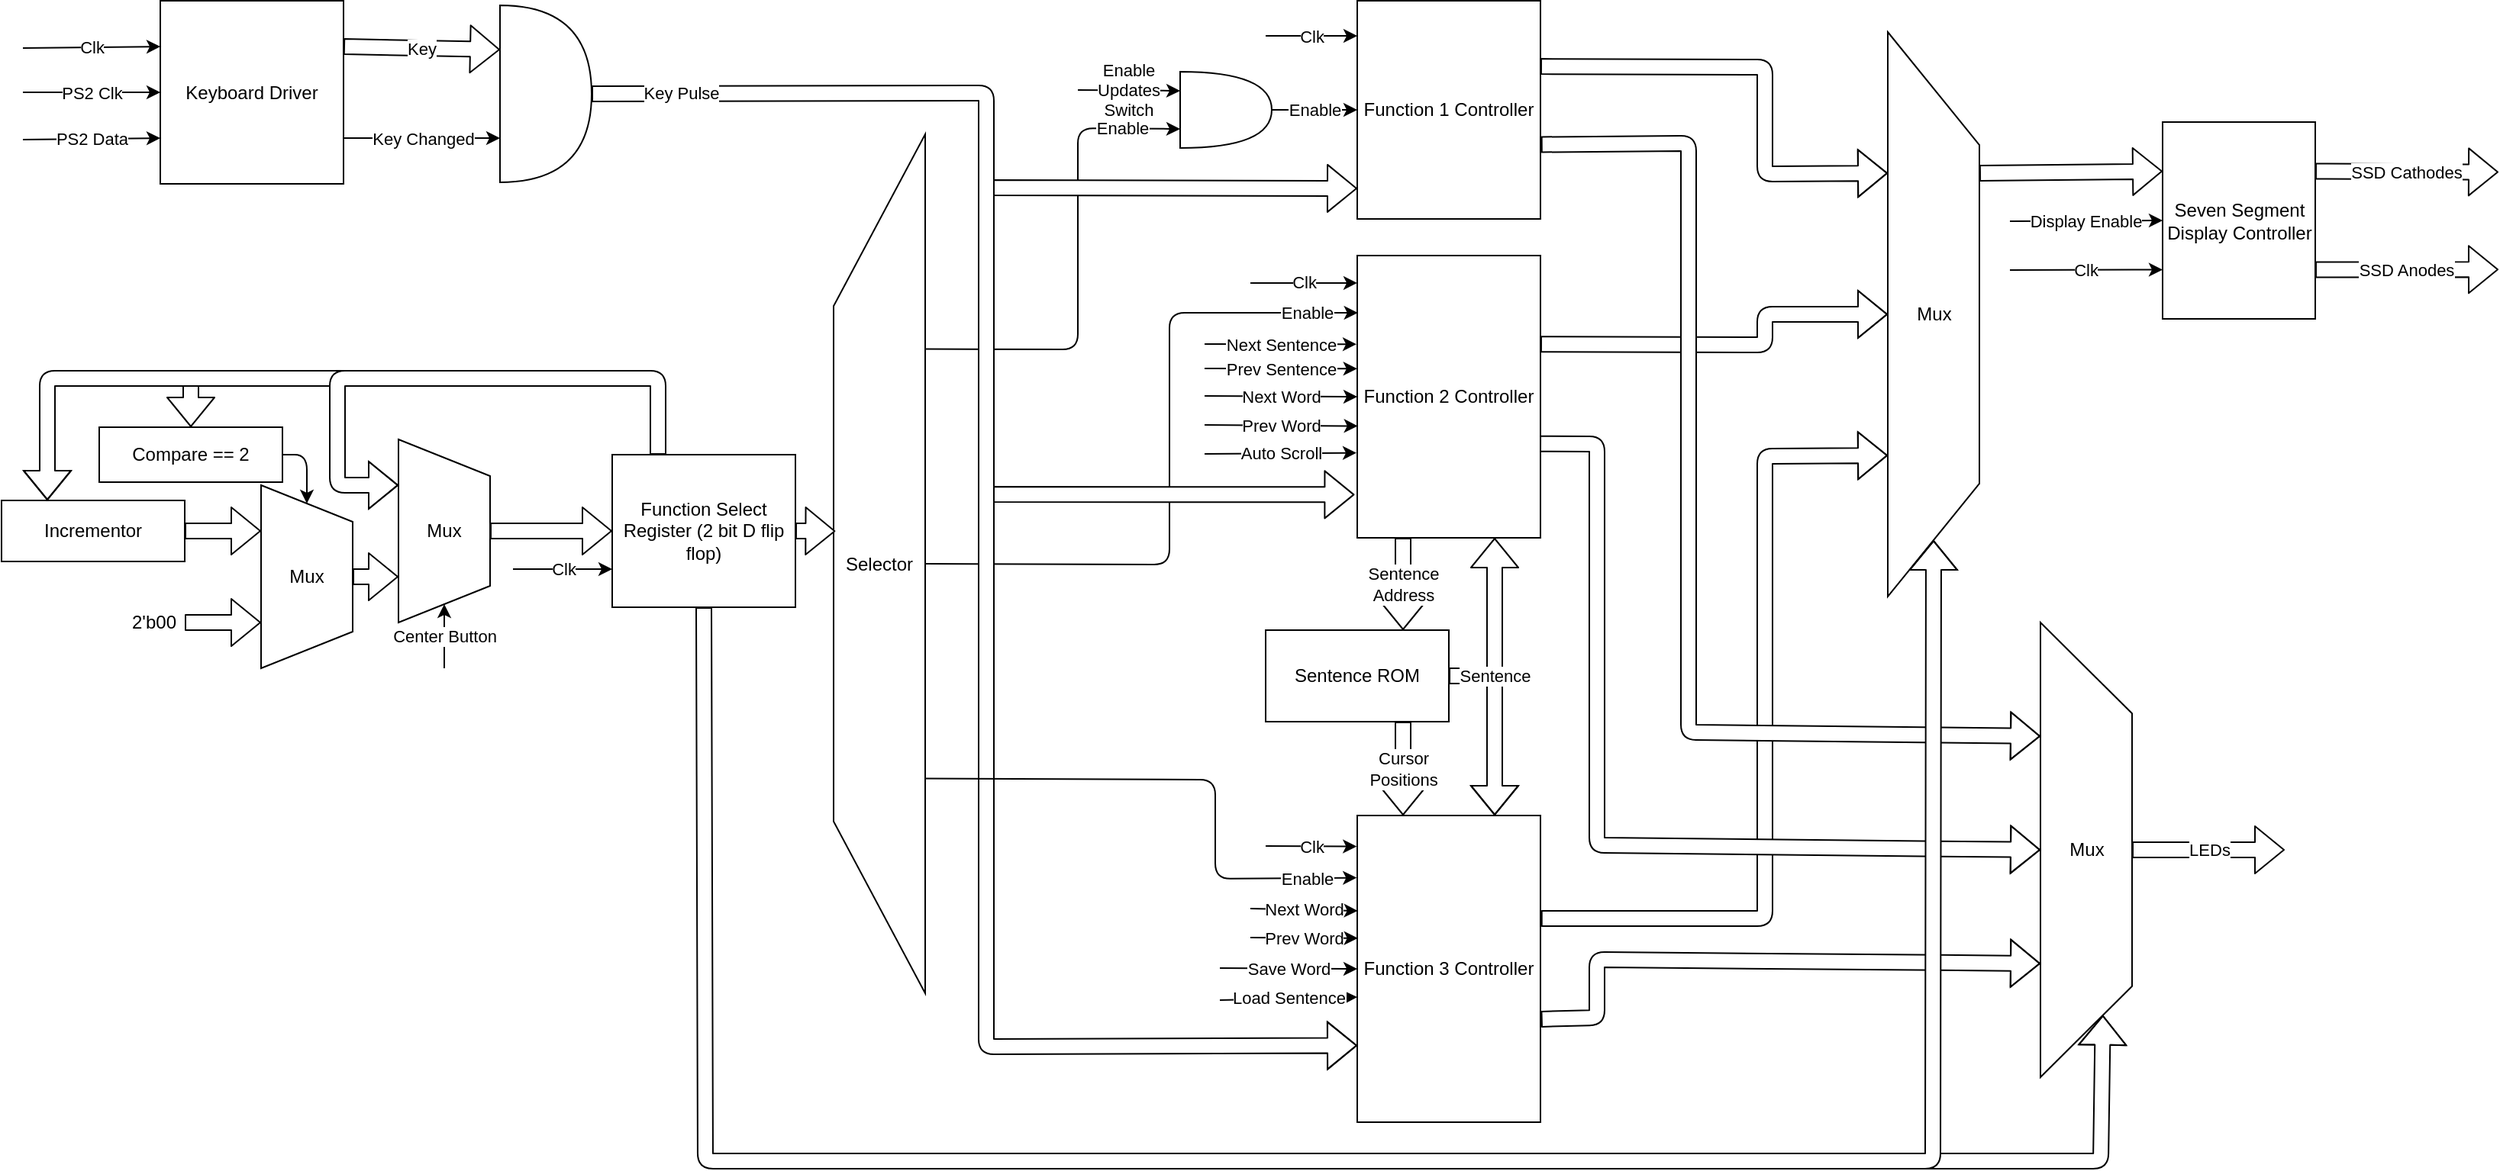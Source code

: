 <mxfile type="device" version="10.6.5"><diagram id="ziLobTio3Zl83PN89FPi" name="Page-1"><mxGraphModel grid="1" dx="1885" dy="1275" gridSize="10" guides="1" tooltips="1" connect="1" arrows="1" fold="1" page="1" pageScale="1" pageWidth="827" pageHeight="1169" math="0" shadow="0"><root><mxCell id="0" /><mxCell id="1" parent="0" /><mxCell id="qGBXggo4qBLqCr9oGWmY-95" value="" parent="1" style="shape=flexArrow;endArrow=classic;html=1;fillColor=#ffffff;entryX=1;entryY=0.25;entryDx=0;entryDy=0;" target="qGBXggo4qBLqCr9oGWmY-16" edge="1"><mxGeometry as="geometry" height="50" width="50" relative="1"><mxPoint as="sourcePoint" y="780" x="1250" /><mxPoint as="targetPoint" y="800" x="1390" /><Array as="points"><mxPoint y="780" x="1380" /></Array></mxGeometry></mxCell><mxCell id="qGBXggo4qBLqCr9oGWmY-90" value="Enable" parent="1" style="endArrow=classic;html=1;fillColor=#ffffff;entryX=0;entryY=0.75;entryDx=0;entryDy=0;entryPerimeter=0;exitX=0.75;exitY=1;exitDx=0;exitDy=0;" target="qGBXggo4qBLqCr9oGWmY-50" source="qGBXggo4qBLqCr9oGWmY-89" edge="1"><mxGeometry as="geometry" height="50" width="50" x="0.761" relative="1"><mxPoint as="sourcePoint" y="250" x="690" /><mxPoint as="targetPoint" y="200" x="740" /><Array as="points"><mxPoint y="248" x="710" /><mxPoint y="103" x="710" /></Array><mxPoint as="offset" /></mxGeometry></mxCell><mxCell id="qGBXggo4qBLqCr9oGWmY-59" value="Enable" parent="1" style="endArrow=classic;html=1;fillColor=#ffffff;entryX=0.003;entryY=0.203;entryDx=0;entryDy=0;entryPerimeter=0;exitX=0.5;exitY=1;exitDx=0;exitDy=0;" target="qGBXggo4qBLqCr9oGWmY-7" source="qGBXggo4qBLqCr9oGWmY-89" edge="1"><mxGeometry as="geometry" height="50" width="50" x="0.852" relative="1"><mxPoint as="sourcePoint" y="223.5" x="823" /><mxPoint as="targetPoint" y="224.5" x="863" /><Array as="points"><mxPoint y="389" x="770" /><mxPoint y="224" x="770" /></Array><mxPoint as="offset" /></mxGeometry></mxCell><mxCell id="qGBXggo4qBLqCr9oGWmY-15" value="" parent="1" vertex="1" style="group" connectable="0"><mxGeometry as="geometry" height="146" width="470" y="34" x="350" /></mxCell><mxCell id="qGBXggo4qBLqCr9oGWmY-28" value="" parent="1" vertex="1" style="group" connectable="0"><mxGeometry as="geometry" height="120" width="372.5" y="19.5" x="19" /></mxCell><mxCell id="qGBXggo4qBLqCr9oGWmY-5" value="Keyboard Driver" parent="qGBXggo4qBLqCr9oGWmY-28" vertex="1" style="rounded=0;whiteSpace=wrap;html=1;"><mxGeometry as="geometry" height="120" width="120" x="90" /></mxCell><mxCell id="qGBXggo4qBLqCr9oGWmY-21" value="Clk" parent="qGBXggo4qBLqCr9oGWmY-28" style="endArrow=classic;html=1;entryX=0;entryY=0.25;entryDx=0;entryDy=0;" target="qGBXggo4qBLqCr9oGWmY-5" edge="1"><mxGeometry as="geometry" height="50" width="50" relative="1"><mxPoint as="sourcePoint" y="31" /><mxPoint as="targetPoint" y="10" x="40" /></mxGeometry></mxCell><mxCell id="qGBXggo4qBLqCr9oGWmY-23" value="PS2 Clk" parent="qGBXggo4qBLqCr9oGWmY-28" style="endArrow=classic;html=1;entryX=0;entryY=0.5;entryDx=0;entryDy=0;" target="qGBXggo4qBLqCr9oGWmY-5" edge="1"><mxGeometry as="geometry" height="50" width="50" relative="1"><mxPoint as="sourcePoint" y="60" /><mxPoint as="targetPoint" y="80" x="70" /></mxGeometry></mxCell><mxCell id="qGBXggo4qBLqCr9oGWmY-24" value="PS2 Data" parent="qGBXggo4qBLqCr9oGWmY-28" style="endArrow=classic;html=1;entryX=0;entryY=0.75;entryDx=0;entryDy=0;" target="qGBXggo4qBLqCr9oGWmY-5" edge="1"><mxGeometry as="geometry" height="50" width="50" relative="1"><mxPoint as="sourcePoint" y="91" /><mxPoint as="targetPoint" y="110" x="50" /></mxGeometry></mxCell><mxCell id="qGBXggo4qBLqCr9oGWmY-25" value="Key" parent="qGBXggo4qBLqCr9oGWmY-28" style="shape=flexArrow;endArrow=classic;html=1;exitX=1;exitY=0.25;exitDx=0;exitDy=0;entryX=0;entryY=0.25;entryDx=0;entryDy=0;entryPerimeter=0;" target="qGBXggo4qBLqCr9oGWmY-27" source="qGBXggo4qBLqCr9oGWmY-5" edge="1"><mxGeometry as="geometry" height="50" width="50" relative="1"><mxPoint as="sourcePoint" y="50" x="300" /><mxPoint as="targetPoint" y="31" x="340" /></mxGeometry></mxCell><mxCell id="qGBXggo4qBLqCr9oGWmY-26" value="Key Changed" parent="qGBXggo4qBLqCr9oGWmY-28" style="endArrow=classic;html=1;exitX=1;exitY=0.75;exitDx=0;exitDy=0;entryX=0;entryY=0.75;entryDx=0;entryDy=0;entryPerimeter=0;" target="qGBXggo4qBLqCr9oGWmY-27" source="qGBXggo4qBLqCr9oGWmY-5" edge="1"><mxGeometry as="geometry" height="50" width="50" relative="1"><mxPoint as="sourcePoint" y="120" x="270" /><mxPoint as="targetPoint" y="91" x="330" /></mxGeometry></mxCell><mxCell id="qGBXggo4qBLqCr9oGWmY-27" value="" parent="qGBXggo4qBLqCr9oGWmY-28" vertex="1" style="shape=or;whiteSpace=wrap;html=1;"><mxGeometry as="geometry" height="116" width="60" y="3" x="312.5" /></mxCell><mxCell id="qGBXggo4qBLqCr9oGWmY-85" value="" parent="1" vertex="1" style="group" connectable="0"><mxGeometry as="geometry" height="370" width="400" y="82" x="1240.5" /></mxCell><mxCell id="qGBXggo4qBLqCr9oGWmY-2" value="Seven Segment Display Controller&lt;br&gt;" parent="qGBXggo4qBLqCr9oGWmY-85" vertex="1" style="rounded=0;whiteSpace=wrap;html=1;direction=east;"><mxGeometry as="geometry" height="129" width="100" y="17" x="180" /></mxCell><mxCell id="qGBXggo4qBLqCr9oGWmY-4" value="Mux" parent="qGBXggo4qBLqCr9oGWmY-85" vertex="1" style="shape=trapezoid;perimeter=trapezoidPerimeter;whiteSpace=wrap;html=1;direction=south;"><mxGeometry as="geometry" height="370" width="60" y="-42" /></mxCell><mxCell id="qGBXggo4qBLqCr9oGWmY-10" value="" parent="qGBXggo4qBLqCr9oGWmY-85" style="shape=flexArrow;endArrow=classic;html=1;exitX=0.25;exitY=0;exitDx=0;exitDy=0;entryX=0;entryY=0.25;entryDx=0;entryDy=0;" target="qGBXggo4qBLqCr9oGWmY-2" source="qGBXggo4qBLqCr9oGWmY-4" edge="1"><mxGeometry as="geometry" height="50" width="50" relative="1"><mxPoint as="sourcePoint" y="519.295" x="-506.429" /><mxPoint as="targetPoint" y="63.045" x="109.048" /></mxGeometry></mxCell><mxCell id="qGBXggo4qBLqCr9oGWmY-11" value="SSD Cathodes" parent="qGBXggo4qBLqCr9oGWmY-85" style="shape=flexArrow;endArrow=classic;html=1;exitX=1;exitY=0.25;exitDx=0;exitDy=0;entryX=1;entryY=0.25;entryDx=0;entryDy=0;" source="qGBXggo4qBLqCr9oGWmY-2" edge="1"><mxGeometry as="geometry" height="50" width="50" relative="1"><mxPoint as="sourcePoint" y="519.295" x="-461.667" /><mxPoint as="targetPoint" y="49.773" x="400" /></mxGeometry></mxCell><mxCell id="qGBXggo4qBLqCr9oGWmY-12" value="SSD Anodes" parent="qGBXggo4qBLqCr9oGWmY-85" style="shape=flexArrow;endArrow=classic;html=1;exitX=1;exitY=0.75;exitDx=0;exitDy=0;entryX=1;entryY=0.75;entryDx=0;entryDy=0;" source="qGBXggo4qBLqCr9oGWmY-2" edge="1"><mxGeometry as="geometry" height="50" width="50" relative="1"><mxPoint as="sourcePoint" y="519.295" x="-461.667" /><mxPoint as="targetPoint" y="113.648" x="400" /></mxGeometry></mxCell><mxCell id="qGBXggo4qBLqCr9oGWmY-13" value="Display Enable" parent="qGBXggo4qBLqCr9oGWmY-85" style="endArrow=classic;html=1;entryX=0;entryY=0.5;entryDx=0;entryDy=0;" target="qGBXggo4qBLqCr9oGWmY-2" edge="1"><mxGeometry as="geometry" height="50" width="50" relative="1"><mxPoint as="sourcePoint" y="82" x="80" /><mxPoint as="targetPoint" y="54.75" x="137.024" /></mxGeometry></mxCell><mxCell id="qGBXggo4qBLqCr9oGWmY-14" value="Clk" parent="qGBXggo4qBLqCr9oGWmY-85" style="endArrow=classic;html=1;entryX=0;entryY=0.75;entryDx=0;entryDy=0;" target="qGBXggo4qBLqCr9oGWmY-2" edge="1"><mxGeometry as="geometry" height="50" width="50" relative="1"><mxPoint as="sourcePoint" y="114" x="80" /><mxPoint as="targetPoint" y="63.045" x="142.619" /></mxGeometry></mxCell><mxCell id="qGBXggo4qBLqCr9oGWmY-86" value="" parent="1" vertex="1" style="group" connectable="0"><mxGeometry as="geometry" height="735" width="410" y="19.5" x="723" /></mxCell><mxCell id="qGBXggo4qBLqCr9oGWmY-9" value="Sentence ROM" parent="qGBXggo4qBLqCr9oGWmY-86" vertex="1" style="rounded=0;whiteSpace=wrap;html=1;"><mxGeometry as="geometry" height="60" width="120" y="412.5" x="110" /></mxCell><mxCell id="qGBXggo4qBLqCr9oGWmY-57" value="" parent="qGBXggo4qBLqCr9oGWmY-86" vertex="1" style="group" connectable="0"><mxGeometry as="geometry" height="143" width="380" /></mxCell><mxCell id="qGBXggo4qBLqCr9oGWmY-6" value="Function 1 Controller&lt;br&gt;" parent="qGBXggo4qBLqCr9oGWmY-57" vertex="1" style="rounded=0;whiteSpace=wrap;html=1;"><mxGeometry as="geometry" height="143" width="120" x="170" /></mxCell><mxCell id="qGBXggo4qBLqCr9oGWmY-50" value="" parent="qGBXggo4qBLqCr9oGWmY-57" vertex="1" style="shape=or;whiteSpace=wrap;html=1;"><mxGeometry as="geometry" height="50" width="60" y="46.5" x="54" /></mxCell><mxCell id="qGBXggo4qBLqCr9oGWmY-51" value="Enable" parent="qGBXggo4qBLqCr9oGWmY-57" style="endArrow=classic;html=1;fillColor=#ffffff;exitX=1;exitY=0.5;exitDx=0;exitDy=0;exitPerimeter=0;entryX=0;entryY=0.5;entryDx=0;entryDy=0;" target="qGBXggo4qBLqCr9oGWmY-6" source="qGBXggo4qBLqCr9oGWmY-50" edge="1"><mxGeometry as="geometry" height="50" width="50" relative="1"><mxPoint as="sourcePoint" y="133" x="80" /><mxPoint as="targetPoint" y="28" x="157" /></mxGeometry></mxCell><mxCell id="qGBXggo4qBLqCr9oGWmY-52" value="Enable&lt;br&gt;Updates&lt;br&gt;Switch&lt;br&gt;" parent="qGBXggo4qBLqCr9oGWmY-57" style="endArrow=classic;html=1;fillColor=#ffffff;entryX=0;entryY=0.25;entryDx=0;entryDy=0;entryPerimeter=0;" target="qGBXggo4qBLqCr9oGWmY-50" edge="1"><mxGeometry as="geometry" height="50" width="50" relative="1"><mxPoint as="sourcePoint" y="58.5" x="-13" /><mxPoint as="targetPoint" y="43" x="-6" /></mxGeometry></mxCell><mxCell id="qGBXggo4qBLqCr9oGWmY-53" value="" parent="qGBXggo4qBLqCr9oGWmY-57" style="shape=flexArrow;endArrow=classic;html=1;fillColor=#ffffff;entryX=0;entryY=0.86;entryDx=0;entryDy=0;entryPerimeter=0;" target="qGBXggo4qBLqCr9oGWmY-6" edge="1"><mxGeometry as="geometry" height="50" width="50" relative="1"><mxPoint as="sourcePoint" y="122.5" x="-73" /><mxPoint as="targetPoint" y="93" x="80" /></mxGeometry></mxCell><mxCell id="qGBXggo4qBLqCr9oGWmY-54" value="Clk" parent="qGBXggo4qBLqCr9oGWmY-57" style="endArrow=classic;html=1;fillColor=#ffffff;" edge="1"><mxGeometry as="geometry" height="50" width="50" relative="1"><mxPoint as="sourcePoint" y="23" x="110" /><mxPoint as="targetPoint" y="23" x="170" /></mxGeometry></mxCell><mxCell id="qGBXggo4qBLqCr9oGWmY-71" value="" parent="qGBXggo4qBLqCr9oGWmY-86" vertex="1" style="group" connectable="0"><mxGeometry as="geometry" height="238" width="340" y="167" x="70" /></mxCell><mxCell id="qGBXggo4qBLqCr9oGWmY-7" value="Function 2 Controller" parent="qGBXggo4qBLqCr9oGWmY-71" vertex="1" style="rounded=0;whiteSpace=wrap;html=1;"><mxGeometry as="geometry" height="185" width="120" x="100" /></mxCell><mxCell id="qGBXggo4qBLqCr9oGWmY-58" value="Clk" parent="qGBXggo4qBLqCr9oGWmY-71" style="endArrow=classic;html=1;fillColor=#ffffff;entryX=0;entryY=0.097;entryDx=0;entryDy=0;entryPerimeter=0;" target="qGBXggo4qBLqCr9oGWmY-7" edge="1"><mxGeometry as="geometry" height="50" width="50" relative="1"><mxPoint as="sourcePoint" y="18" x="30" /><mxPoint as="targetPoint" y="-2" x="50" /></mxGeometry></mxCell><mxCell id="qGBXggo4qBLqCr9oGWmY-61" value="" parent="qGBXggo4qBLqCr9oGWmY-71" style="shape=flexArrow;endArrow=classic;html=1;fillColor=#ffffff;entryX=-0.015;entryY=0.847;entryDx=0;entryDy=0;entryPerimeter=0;" target="qGBXggo4qBLqCr9oGWmY-7" edge="1"><mxGeometry as="geometry" height="50" width="50" relative="1"><mxPoint as="sourcePoint" y="156.5" x="-143" /><mxPoint as="targetPoint" y="160" x="40" /></mxGeometry></mxCell><mxCell id="qGBXggo4qBLqCr9oGWmY-62" value="Next Sentence&lt;br&gt;" parent="qGBXggo4qBLqCr9oGWmY-71" style="endArrow=classic;html=1;fillColor=#ffffff;entryX=-0.004;entryY=0.314;entryDx=0;entryDy=0;entryPerimeter=0;" target="qGBXggo4qBLqCr9oGWmY-7" edge="1"><mxGeometry as="geometry" height="50" width="50" relative="1"><mxPoint as="sourcePoint" y="58" /><mxPoint as="targetPoint" y="88" x="30" /></mxGeometry></mxCell><mxCell id="qGBXggo4qBLqCr9oGWmY-63" value="Prev Sentence&lt;br&gt;" parent="qGBXggo4qBLqCr9oGWmY-71" style="endArrow=classic;html=1;fillColor=#ffffff;entryX=-0.001;entryY=0.401;entryDx=0;entryDy=0;entryPerimeter=0;" target="qGBXggo4qBLqCr9oGWmY-7" edge="1"><mxGeometry as="geometry" height="50" width="50" relative="1"><mxPoint as="sourcePoint" y="74" /><mxPoint as="targetPoint" y="68" x="109.5" /></mxGeometry></mxCell><mxCell id="qGBXggo4qBLqCr9oGWmY-64" value="Next Word&lt;br&gt;" parent="qGBXggo4qBLqCr9oGWmY-71" style="endArrow=classic;html=1;fillColor=#ffffff;entryX=0;entryY=0.5;entryDx=0;entryDy=0;" target="qGBXggo4qBLqCr9oGWmY-7" edge="1"><mxGeometry as="geometry" height="50" width="50" relative="1"><mxPoint as="sourcePoint" y="92" /><mxPoint as="targetPoint" y="104.5" x="69.5" /></mxGeometry></mxCell><mxCell id="qGBXggo4qBLqCr9oGWmY-65" value="Prev Word&lt;br&gt;" parent="qGBXggo4qBLqCr9oGWmY-71" style="endArrow=classic;html=1;fillColor=#ffffff;entryX=0.003;entryY=0.604;entryDx=0;entryDy=0;entryPerimeter=0;" target="qGBXggo4qBLqCr9oGWmY-7" edge="1"><mxGeometry as="geometry" height="50" width="50" relative="1"><mxPoint as="sourcePoint" y="111" /><mxPoint as="targetPoint" y="144.5" x="100" /></mxGeometry></mxCell><mxCell id="qGBXggo4qBLqCr9oGWmY-66" value="Auto Scroll" parent="qGBXggo4qBLqCr9oGWmY-71" style="endArrow=classic;html=1;fillColor=#ffffff;entryX=-0.004;entryY=0.699;entryDx=0;entryDy=0;entryPerimeter=0;" target="qGBXggo4qBLqCr9oGWmY-7" edge="1"><mxGeometry as="geometry" height="50" width="50" relative="1"><mxPoint as="sourcePoint" y="130" /><mxPoint as="targetPoint" y="135" x="40" /></mxGeometry></mxCell><mxCell id="qGBXggo4qBLqCr9oGWmY-70" value="" parent="qGBXggo4qBLqCr9oGWmY-71" style="shape=flexArrow;endArrow=classic;html=1;fillColor=#ffffff;entryX=0.75;entryY=1;entryDx=0;entryDy=0;" target="qGBXggo4qBLqCr9oGWmY-7" edge="1"><mxGeometry as="geometry" height="50" width="50" relative="1"><mxPoint as="sourcePoint" y="285.5" x="190" /><mxPoint as="targetPoint" y="238" x="190" /></mxGeometry></mxCell><mxCell id="qGBXggo4qBLqCr9oGWmY-84" value="" parent="qGBXggo4qBLqCr9oGWmY-86" vertex="1" style="group" connectable="0"><mxGeometry as="geometry" height="252.5" width="320" y="482.5" x="80" /></mxCell><mxCell id="qGBXggo4qBLqCr9oGWmY-8" value="Function 3 Controller" parent="qGBXggo4qBLqCr9oGWmY-84" vertex="1" style="rounded=0;whiteSpace=wrap;html=1;"><mxGeometry as="geometry" height="201" width="120" y="51.5" x="90" /></mxCell><mxCell id="qGBXggo4qBLqCr9oGWmY-72" value="Clk" parent="qGBXggo4qBLqCr9oGWmY-84" style="endArrow=classic;html=1;fillColor=#ffffff;entryX=-0.003;entryY=0.101;entryDx=0;entryDy=0;entryPerimeter=0;" target="qGBXggo4qBLqCr9oGWmY-8" edge="1"><mxGeometry as="geometry" height="50" width="50" relative="1"><mxPoint as="sourcePoint" y="71.5" x="30" /><mxPoint as="targetPoint" y="96.857" x="59.143" /></mxGeometry></mxCell><mxCell id="qGBXggo4qBLqCr9oGWmY-74" value="Next Word&lt;br&gt;" parent="qGBXggo4qBLqCr9oGWmY-84" style="endArrow=classic;html=1;fillColor=#ffffff;entryX=0.003;entryY=0.311;entryDx=0;entryDy=0;entryPerimeter=0;" target="qGBXggo4qBLqCr9oGWmY-8" edge="1"><mxGeometry as="geometry" height="50" width="50" relative="1"><mxPoint as="sourcePoint" y="112.5" x="20" /><mxPoint as="targetPoint" y="122.19" x="59.845" /></mxGeometry></mxCell><mxCell id="qGBXggo4qBLqCr9oGWmY-75" value="Prev Word&lt;br&gt;" parent="qGBXggo4qBLqCr9oGWmY-84" style="endArrow=classic;html=1;fillColor=#ffffff;entryX=0.003;entryY=0.4;entryDx=0;entryDy=0;entryPerimeter=0;" target="qGBXggo4qBLqCr9oGWmY-8" edge="1"><mxGeometry as="geometry" height="50" width="50" relative="1"><mxPoint as="sourcePoint" y="131.5" x="20" /><mxPoint as="targetPoint" y="141.5" x="59.845" /></mxGeometry></mxCell><mxCell id="qGBXggo4qBLqCr9oGWmY-76" value="Save Word" parent="qGBXggo4qBLqCr9oGWmY-84" style="endArrow=classic;html=1;fillColor=#ffffff;entryX=0;entryY=0.5;entryDx=0;entryDy=0;" target="qGBXggo4qBLqCr9oGWmY-8" edge="1"><mxGeometry as="geometry" height="50" width="50" relative="1"><mxPoint as="sourcePoint" y="151.5" /><mxPoint as="targetPoint" y="162.5" x="60" /></mxGeometry></mxCell><mxCell id="qGBXggo4qBLqCr9oGWmY-77" value="Load Sentence" parent="qGBXggo4qBLqCr9oGWmY-84" style="endArrow=classic;html=1;fillColor=#ffffff;entryX=0;entryY=0.592;entryDx=0;entryDy=0;entryPerimeter=0;" target="qGBXggo4qBLqCr9oGWmY-8" edge="1"><mxGeometry as="geometry" height="50" width="50" relative="1"><mxPoint as="sourcePoint" y="172.5" /><mxPoint as="targetPoint" y="192.5" x="50" /></mxGeometry></mxCell><mxCell id="qGBXggo4qBLqCr9oGWmY-82" value="Cursor&lt;br&gt;Positions&lt;br&gt;" parent="qGBXggo4qBLqCr9oGWmY-86" style="shape=flexArrow;endArrow=classic;html=1;fillColor=#ffffff;entryX=0.25;entryY=0;entryDx=0;entryDy=0;exitX=0.75;exitY=1;exitDx=0;exitDy=0;" target="qGBXggo4qBLqCr9oGWmY-8" source="qGBXggo4qBLqCr9oGWmY-9" edge="1"><mxGeometry as="geometry" height="50" width="50" relative="1"><mxPoint as="sourcePoint" y="482.5" x="200" /><mxPoint as="targetPoint" y="472.5" x="190" /></mxGeometry></mxCell><mxCell id="qGBXggo4qBLqCr9oGWmY-83" value="Sentence" parent="qGBXggo4qBLqCr9oGWmY-86" style="shape=flexArrow;endArrow=classic;html=1;fillColor=#ffffff;entryX=0.75;entryY=0;entryDx=0;entryDy=0;exitX=1;exitY=0.5;exitDx=0;exitDy=0;" target="qGBXggo4qBLqCr9oGWmY-8" source="qGBXggo4qBLqCr9oGWmY-9" edge="1"><mxGeometry as="geometry" height="50" width="50" x="-0.505" relative="1"><mxPoint as="sourcePoint" y="482.5" x="260" /><mxPoint as="targetPoint" y="462.5" x="340" /><Array as="points"><mxPoint y="442.5" x="260" /></Array><mxPoint as="offset" /></mxGeometry></mxCell><mxCell id="qGBXggo4qBLqCr9oGWmY-69" value="Sentence&lt;br&gt;Address&lt;br&gt;" parent="qGBXggo4qBLqCr9oGWmY-86" style="shape=flexArrow;endArrow=classic;html=1;fillColor=#ffffff;exitX=0.25;exitY=1;exitDx=0;exitDy=0;entryX=0.75;entryY=0;entryDx=0;entryDy=0;" target="qGBXggo4qBLqCr9oGWmY-9" source="qGBXggo4qBLqCr9oGWmY-7" edge="1"><mxGeometry as="geometry" height="50" width="50" relative="1"><mxPoint as="sourcePoint" y="445" x="130" /><mxPoint as="targetPoint" y="405" x="200" /></mxGeometry></mxCell><mxCell id="qGBXggo4qBLqCr9oGWmY-88" value="" parent="1" vertex="1" style="group" connectable="0"><mxGeometry as="geometry" height="190" width="530" y="267" x="5" /></mxCell><mxCell id="qGBXggo4qBLqCr9oGWmY-49" value="" parent="qGBXggo4qBLqCr9oGWmY-88" vertex="1" style="group" connectable="0"><mxGeometry as="geometry" height="190" width="530" /></mxCell><mxCell id="qGBXggo4qBLqCr9oGWmY-48" value="" parent="qGBXggo4qBLqCr9oGWmY-49" style="shape=flexArrow;endArrow=classic;html=1;fillColor=#ffffff;entryX=0.5;entryY=0;entryDx=0;entryDy=0;" target="qGBXggo4qBLqCr9oGWmY-44" edge="1"><mxGeometry as="geometry" height="50" width="50" relative="1"><mxPoint as="sourcePoint" x="124" /><mxPoint as="targetPoint" y="-100" x="140" /></mxGeometry></mxCell><mxCell id="qGBXggo4qBLqCr9oGWmY-29" value="Function Select Register (2 bit D flip flop)" parent="qGBXggo4qBLqCr9oGWmY-49" vertex="1" style="rounded=0;whiteSpace=wrap;html=1;"><mxGeometry as="geometry" height="100" width="120" y="50" x="400" /></mxCell><mxCell id="qGBXggo4qBLqCr9oGWmY-31" value="Mux" parent="qGBXggo4qBLqCr9oGWmY-49" vertex="1" style="shape=trapezoid;perimeter=trapezoidPerimeter;whiteSpace=wrap;html=1;direction=south;"><mxGeometry as="geometry" height="120" width="60" y="70" x="170" /></mxCell><mxCell id="qGBXggo4qBLqCr9oGWmY-32" value="Mux" parent="qGBXggo4qBLqCr9oGWmY-49" vertex="1" style="shape=trapezoid;perimeter=trapezoidPerimeter;whiteSpace=wrap;html=1;direction=south;"><mxGeometry as="geometry" height="120" width="60" y="40" x="260" /></mxCell><mxCell id="qGBXggo4qBLqCr9oGWmY-33" value="" parent="qGBXggo4qBLqCr9oGWmY-49" style="endArrow=classic;html=1;entryX=0;entryY=0.5;entryDx=0;entryDy=0;exitX=1;exitY=0.5;exitDx=0;exitDy=0;" target="qGBXggo4qBLqCr9oGWmY-31" source="qGBXggo4qBLqCr9oGWmY-44" edge="1"><mxGeometry as="geometry" height="50" width="50" relative="1"><mxPoint as="sourcePoint" y="240" x="200" /><mxPoint as="targetPoint" y="410" x="150" /><Array as="points"><mxPoint y="50" x="200" /></Array></mxGeometry></mxCell><mxCell id="qGBXggo4qBLqCr9oGWmY-34" value="" parent="qGBXggo4qBLqCr9oGWmY-49" style="shape=flexArrow;endArrow=classic;html=1;exitX=0.5;exitY=0;exitDx=0;exitDy=0;entryX=0;entryY=0.5;entryDx=0;entryDy=0;" target="qGBXggo4qBLqCr9oGWmY-29" source="qGBXggo4qBLqCr9oGWmY-32" edge="1"><mxGeometry as="geometry" height="50" width="50" relative="1"><mxPoint as="sourcePoint" y="240" x="340" /><mxPoint as="targetPoint" y="190" x="390" /></mxGeometry></mxCell><mxCell id="qGBXggo4qBLqCr9oGWmY-36" value="" parent="qGBXggo4qBLqCr9oGWmY-49" style="shape=flexArrow;endArrow=classic;html=1;entryX=0.75;entryY=1;entryDx=0;entryDy=0;exitX=0.5;exitY=0;exitDx=0;exitDy=0;" target="qGBXggo4qBLqCr9oGWmY-32" source="qGBXggo4qBLqCr9oGWmY-31" edge="1"><mxGeometry as="geometry" height="50" width="50" relative="1"><mxPoint as="sourcePoint" y="166" x="180" /><mxPoint as="targetPoint" y="146" x="260" /></mxGeometry></mxCell><mxCell id="qGBXggo4qBLqCr9oGWmY-37" value="Incrementor" parent="qGBXggo4qBLqCr9oGWmY-49" vertex="1" style="rounded=0;whiteSpace=wrap;html=1;"><mxGeometry as="geometry" height="40" width="120" y="80" /></mxCell><mxCell id="qGBXggo4qBLqCr9oGWmY-38" value="" parent="qGBXggo4qBLqCr9oGWmY-49" style="shape=flexArrow;endArrow=classic;html=1;entryX=0.75;entryY=1;entryDx=0;entryDy=0;exitX=1;exitY=0.5;exitDx=0;exitDy=0;" target="qGBXggo4qBLqCr9oGWmY-31" source="qGBXggo4qBLqCr9oGWmY-39" edge="1"><mxGeometry as="geometry" height="50" width="50" relative="1"><mxPoint as="sourcePoint" y="160" x="90" /><mxPoint as="targetPoint" y="160" x="110" /></mxGeometry></mxCell><mxCell id="qGBXggo4qBLqCr9oGWmY-39" value="2'b00&lt;br&gt;" parent="qGBXggo4qBLqCr9oGWmY-49" vertex="1" style="text;html=1;strokeColor=none;fillColor=none;align=center;verticalAlign=middle;whiteSpace=wrap;rounded=0;"><mxGeometry as="geometry" height="20" width="40" y="150" x="80" /></mxCell><mxCell id="qGBXggo4qBLqCr9oGWmY-42" value="" parent="qGBXggo4qBLqCr9oGWmY-49" style="shape=flexArrow;endArrow=classic;html=1;exitX=1;exitY=0.5;exitDx=0;exitDy=0;entryX=0.25;entryY=1;entryDx=0;entryDy=0;" target="qGBXggo4qBLqCr9oGWmY-31" source="qGBXggo4qBLqCr9oGWmY-37" edge="1"><mxGeometry as="geometry" height="50" width="50" relative="1"><mxPoint as="sourcePoint" y="60" x="140" /><mxPoint as="targetPoint" y="10" x="190" /></mxGeometry></mxCell><mxCell id="qGBXggo4qBLqCr9oGWmY-44" value="Compare == 2" parent="qGBXggo4qBLqCr9oGWmY-49" vertex="1" style="rounded=0;whiteSpace=wrap;html=1;"><mxGeometry as="geometry" height="36" width="120" y="32" x="64" /></mxCell><mxCell id="qGBXggo4qBLqCr9oGWmY-46" value="Center Button" parent="qGBXggo4qBLqCr9oGWmY-49" style="endArrow=classic;html=1;fillColor=#ffffff;entryX=1;entryY=0.5;entryDx=0;entryDy=0;" target="qGBXggo4qBLqCr9oGWmY-32" edge="1"><mxGeometry as="geometry" height="50" width="50" relative="1"><mxPoint as="sourcePoint" y="190" x="290" /><mxPoint as="targetPoint" y="170" x="350" /></mxGeometry></mxCell><mxCell id="qGBXggo4qBLqCr9oGWmY-47" value="" parent="qGBXggo4qBLqCr9oGWmY-49" style="shape=flexArrow;endArrow=classic;html=1;fillColor=#ffffff;entryX=0.25;entryY=0;entryDx=0;entryDy=0;" target="qGBXggo4qBLqCr9oGWmY-37" edge="1"><mxGeometry as="geometry" height="50" width="50" relative="1"><mxPoint as="sourcePoint" x="240" /><mxPoint as="targetPoint" y="-40" x="110" /><Array as="points"><mxPoint x="30" /></Array></mxGeometry></mxCell><mxCell id="qGBXggo4qBLqCr9oGWmY-35" value="" parent="qGBXggo4qBLqCr9oGWmY-49" style="shape=flexArrow;endArrow=classic;html=1;exitX=0.25;exitY=0;exitDx=0;exitDy=0;entryX=0.25;entryY=1;entryDx=0;entryDy=0;fillColor=#ffffff;" target="qGBXggo4qBLqCr9oGWmY-32" source="qGBXggo4qBLqCr9oGWmY-29" edge="1"><mxGeometry as="geometry" height="50" width="50" relative="1"><mxPoint as="sourcePoint" y="160" x="590" /><mxPoint as="targetPoint" y="110" x="640" /><Array as="points"><mxPoint x="430" /><mxPoint x="220" /><mxPoint y="70" x="220" /></Array></mxGeometry></mxCell><mxCell id="qGBXggo4qBLqCr9oGWmY-87" value="Clk" parent="qGBXggo4qBLqCr9oGWmY-49" style="endArrow=classic;html=1;fillColor=#ffffff;entryX=0;entryY=0.75;entryDx=0;entryDy=0;" target="qGBXggo4qBLqCr9oGWmY-29" edge="1"><mxGeometry as="geometry" height="50" width="50" relative="1"><mxPoint as="sourcePoint" y="125" x="335" /><mxPoint as="targetPoint" y="140" x="370" /></mxGeometry></mxCell><mxCell id="qGBXggo4qBLqCr9oGWmY-89" value="Selector" parent="1" vertex="1" style="shape=trapezoid;perimeter=trapezoidPerimeter;whiteSpace=wrap;html=1;direction=north;"><mxGeometry as="geometry" height="563" width="60" y="107" x="550" /></mxCell><mxCell id="qGBXggo4qBLqCr9oGWmY-78" value="Key Pulse" parent="1" style="shape=flexArrow;endArrow=classic;html=1;fillColor=#ffffff;entryX=0;entryY=0.75;entryDx=0;entryDy=0;exitX=1;exitY=0.5;exitDx=0;exitDy=0;exitPerimeter=0;" target="qGBXggo4qBLqCr9oGWmY-8" source="qGBXggo4qBLqCr9oGWmY-27" edge="1"><mxGeometry as="geometry" height="50" width="50" x="-0.897" relative="1"><mxPoint as="sourcePoint" y="704.5" x="803" /><mxPoint as="targetPoint" y="714.5" x="853" /><Array as="points"><mxPoint y="80" x="650" /><mxPoint y="705" x="650" /></Array><mxPoint as="offset" x="1" /></mxGeometry></mxCell><mxCell id="qGBXggo4qBLqCr9oGWmY-73" value="Enable" parent="1" style="endArrow=classic;html=1;fillColor=#ffffff;entryX=-0.003;entryY=0.203;entryDx=0;entryDy=0;entryPerimeter=0;exitX=0.25;exitY=1;exitDx=0;exitDy=0;" target="qGBXggo4qBLqCr9oGWmY-8" source="qGBXggo4qBLqCr9oGWmY-89" edge="1"><mxGeometry as="geometry" height="50" width="50" x="0.813" relative="1"><mxPoint as="sourcePoint" y="594.5" x="833" /><mxPoint as="targetPoint" y="618.857" x="862.143" /><Array as="points"><mxPoint y="530" x="800" /><mxPoint y="595" x="800" /></Array><mxPoint as="offset" /></mxGeometry></mxCell><mxCell id="qGBXggo4qBLqCr9oGWmY-91" value="" parent="1" style="shape=flexArrow;endArrow=classic;html=1;fillColor=#ffffff;exitX=1;exitY=0.5;exitDx=0;exitDy=0;entryX=0.538;entryY=0.02;entryDx=0;entryDy=0;entryPerimeter=0;" target="qGBXggo4qBLqCr9oGWmY-89" source="qGBXggo4qBLqCr9oGWmY-29" edge="1"><mxGeometry as="geometry" height="50" width="50" relative="1"><mxPoint as="sourcePoint" y="590" x="410" /><mxPoint as="targetPoint" y="540" x="460" /></mxGeometry></mxCell><mxCell id="qGBXggo4qBLqCr9oGWmY-55" value="" parent="1" style="shape=flexArrow;endArrow=classic;html=1;fillColor=#ffffff;exitX=1;exitY=0.301;exitDx=0;exitDy=0;exitPerimeter=0;entryX=0.25;entryY=1;entryDx=0;entryDy=0;" target="qGBXggo4qBLqCr9oGWmY-4" source="qGBXggo4qBLqCr9oGWmY-6" edge="1"><mxGeometry as="geometry" height="50" width="50" relative="1"><mxPoint as="sourcePoint" y="92.5" x="1053" /><mxPoint as="targetPoint" y="62.5" x="1103" /><Array as="points"><mxPoint y="63" x="1160" /><mxPoint y="133" x="1160" /></Array></mxGeometry></mxCell><mxCell id="qGBXggo4qBLqCr9oGWmY-67" value="" parent="1" style="shape=flexArrow;endArrow=classic;html=1;fillColor=#ffffff;exitX=1;exitY=0.314;exitDx=0;exitDy=0;exitPerimeter=0;entryX=0.5;entryY=1;entryDx=0;entryDy=0;" target="qGBXggo4qBLqCr9oGWmY-4" source="qGBXggo4qBLqCr9oGWmY-7" edge="1"><mxGeometry as="geometry" height="50" width="50" relative="1"><mxPoint as="sourcePoint" y="274.5" x="1093" /><mxPoint as="targetPoint" y="244.5" x="1133" /><Array as="points"><mxPoint y="245" x="1160" /><mxPoint y="225" x="1160" /></Array></mxGeometry></mxCell><mxCell id="qGBXggo4qBLqCr9oGWmY-80" value="" parent="1" style="shape=flexArrow;endArrow=classic;html=1;fillColor=#ffffff;exitX=1.003;exitY=0.336;exitDx=0;exitDy=0;exitPerimeter=0;entryX=0.75;entryY=1;entryDx=0;entryDy=0;" target="qGBXggo4qBLqCr9oGWmY-4" source="qGBXggo4qBLqCr9oGWmY-8" edge="1"><mxGeometry as="geometry" height="50" width="50" relative="1"><mxPoint as="sourcePoint" y="642" x="1103" /><mxPoint as="targetPoint" y="310" x="1200" /><Array as="points"><mxPoint y="621" x="1160" /><mxPoint y="318" x="1160" /></Array></mxGeometry></mxCell><mxCell id="qGBXggo4qBLqCr9oGWmY-92" value="" parent="1" vertex="1" style="group" connectable="0"><mxGeometry as="geometry" height="298" width="160" y="427" x="1340.5" /></mxCell><mxCell id="qGBXggo4qBLqCr9oGWmY-16" value="Mux" parent="qGBXggo4qBLqCr9oGWmY-92" vertex="1" style="shape=trapezoid;perimeter=trapezoidPerimeter;whiteSpace=wrap;html=1;direction=south;"><mxGeometry as="geometry" height="298" width="60" /></mxCell><mxCell id="qGBXggo4qBLqCr9oGWmY-17" value="LEDs" parent="qGBXggo4qBLqCr9oGWmY-92" style="shape=flexArrow;endArrow=classic;html=1;exitX=0.5;exitY=0;exitDx=0;exitDy=0;" source="qGBXggo4qBLqCr9oGWmY-16" edge="1"><mxGeometry as="geometry" height="50" width="50" relative="1"><mxPoint as="sourcePoint" y="211.083" x="90" /><mxPoint as="targetPoint" y="149" x="160" /></mxGeometry></mxCell><mxCell id="qGBXggo4qBLqCr9oGWmY-56" value="" parent="1" style="shape=flexArrow;endArrow=classic;html=1;fillColor=#ffffff;exitX=1.003;exitY=0.659;exitDx=0;exitDy=0;exitPerimeter=0;entryX=0.25;entryY=1;entryDx=0;entryDy=0;" target="qGBXggo4qBLqCr9oGWmY-16" source="qGBXggo4qBLqCr9oGWmY-6" edge="1"><mxGeometry as="geometry" height="50" width="50" relative="1"><mxPoint as="sourcePoint" y="182.5" x="1063" /><mxPoint as="targetPoint" y="113.5" x="1103" /><Array as="points"><mxPoint y="113" x="1110" /><mxPoint y="499" x="1110" /></Array></mxGeometry></mxCell><mxCell id="qGBXggo4qBLqCr9oGWmY-68" value="" parent="1" style="shape=flexArrow;endArrow=classic;html=1;fillColor=#ffffff;exitX=0.996;exitY=0.667;exitDx=0;exitDy=0;exitPerimeter=0;entryX=0.5;entryY=1;entryDx=0;entryDy=0;" target="qGBXggo4qBLqCr9oGWmY-16" source="qGBXggo4qBLqCr9oGWmY-7" edge="1"><mxGeometry as="geometry" height="50" width="50" relative="1"><mxPoint as="sourcePoint" y="354.5" x="1103" /><mxPoint as="targetPoint" y="309.5" x="1133" /><Array as="points"><mxPoint y="310" x="1050" /><mxPoint y="573" x="1050" /></Array></mxGeometry></mxCell><mxCell id="qGBXggo4qBLqCr9oGWmY-81" value="" parent="1" style="shape=flexArrow;endArrow=classic;html=1;fillColor=#ffffff;exitX=1.003;exitY=0.664;exitDx=0;exitDy=0;exitPerimeter=0;entryX=0.75;entryY=1;entryDx=0;entryDy=0;" target="qGBXggo4qBLqCr9oGWmY-16" source="qGBXggo4qBLqCr9oGWmY-8" edge="1"><mxGeometry as="geometry" height="50" width="50" relative="1"><mxPoint as="sourcePoint" y="688" x="1023" /><mxPoint as="targetPoint" y="688" x="1123" /><Array as="points"><mxPoint y="686" x="1050" /><mxPoint y="648" x="1050" /></Array></mxGeometry></mxCell><mxCell id="qGBXggo4qBLqCr9oGWmY-94" value="" parent="1" style="shape=flexArrow;endArrow=classic;html=1;fillColor=#ffffff;entryX=1;entryY=0.5;entryDx=0;entryDy=0;exitX=0.5;exitY=1;exitDx=0;exitDy=0;" target="qGBXggo4qBLqCr9oGWmY-4" source="qGBXggo4qBLqCr9oGWmY-29" edge="1"><mxGeometry as="geometry" height="50" width="50" relative="1"><mxPoint as="sourcePoint" y="820" x="1160" /><mxPoint as="targetPoint" y="770" x="1210" /><Array as="points"><mxPoint y="780" x="466" /><mxPoint y="780" x="1270" /></Array></mxGeometry></mxCell></root></mxGraphModel></diagram></mxfile>